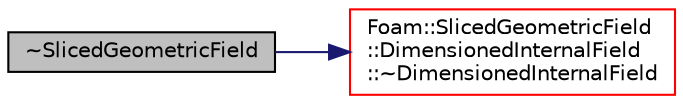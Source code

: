 digraph "~SlicedGeometricField"
{
  bgcolor="transparent";
  edge [fontname="Helvetica",fontsize="10",labelfontname="Helvetica",labelfontsize="10"];
  node [fontname="Helvetica",fontsize="10",shape=record];
  rankdir="LR";
  Node1 [label="~SlicedGeometricField",height=0.2,width=0.4,color="black", fillcolor="grey75", style="filled", fontcolor="black"];
  Node1 -> Node2 [color="midnightblue",fontsize="10",style="solid",fontname="Helvetica"];
  Node2 [label="Foam::SlicedGeometricField\l::DimensionedInternalField\l::~DimensionedInternalField",height=0.2,width=0.4,color="red",URL="$a00535.html#af9273f8491dff1cfad70f6b54aacdc0b",tooltip="Destructor. "];
}
